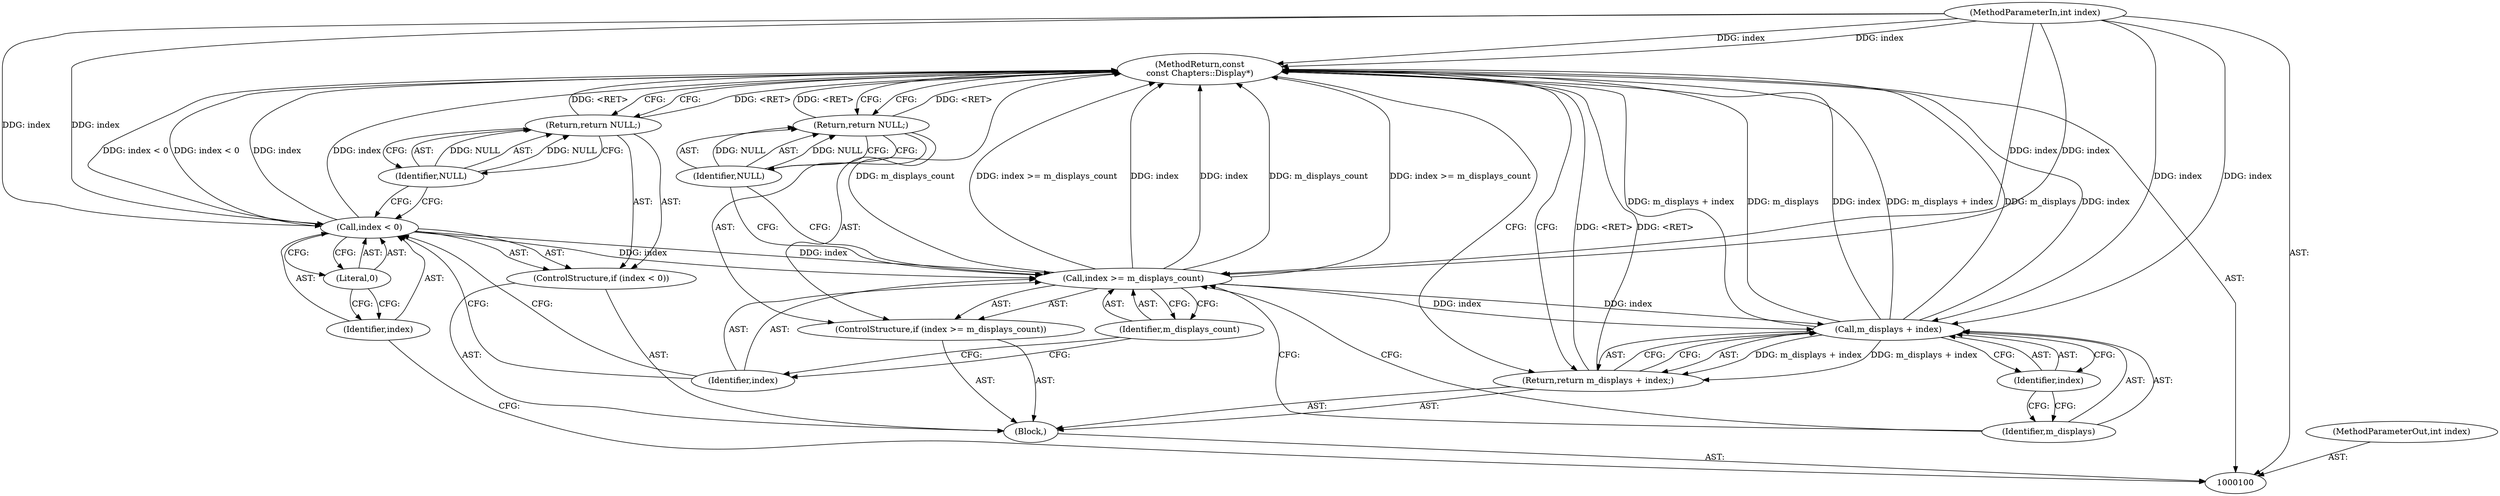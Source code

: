digraph "0_Android_04839626ed859623901ebd3a5fd483982186b59d_43" {
"1000119" [label="(MethodReturn,const\nconst Chapters::Display*)"];
"1000101" [label="(MethodParameterIn,int index)"];
"1000140" [label="(MethodParameterOut,int index)"];
"1000102" [label="(Block,)"];
"1000106" [label="(Literal,0)"];
"1000103" [label="(ControlStructure,if (index < 0))"];
"1000104" [label="(Call,index < 0)"];
"1000105" [label="(Identifier,index)"];
"1000108" [label="(Identifier,NULL)"];
"1000107" [label="(Return,return NULL;)"];
"1000112" [label="(Identifier,m_displays_count)"];
"1000109" [label="(ControlStructure,if (index >= m_displays_count))"];
"1000110" [label="(Call,index >= m_displays_count)"];
"1000111" [label="(Identifier,index)"];
"1000114" [label="(Identifier,NULL)"];
"1000113" [label="(Return,return NULL;)"];
"1000115" [label="(Return,return m_displays + index;)"];
"1000118" [label="(Identifier,index)"];
"1000116" [label="(Call,m_displays + index)"];
"1000117" [label="(Identifier,m_displays)"];
"1000119" -> "1000100"  [label="AST: "];
"1000119" -> "1000107"  [label="CFG: "];
"1000119" -> "1000113"  [label="CFG: "];
"1000119" -> "1000115"  [label="CFG: "];
"1000116" -> "1000119"  [label="DDG: m_displays"];
"1000116" -> "1000119"  [label="DDG: index"];
"1000116" -> "1000119"  [label="DDG: m_displays + index"];
"1000104" -> "1000119"  [label="DDG: index < 0"];
"1000104" -> "1000119"  [label="DDG: index"];
"1000110" -> "1000119"  [label="DDG: m_displays_count"];
"1000110" -> "1000119"  [label="DDG: index >= m_displays_count"];
"1000110" -> "1000119"  [label="DDG: index"];
"1000101" -> "1000119"  [label="DDG: index"];
"1000115" -> "1000119"  [label="DDG: <RET>"];
"1000113" -> "1000119"  [label="DDG: <RET>"];
"1000107" -> "1000119"  [label="DDG: <RET>"];
"1000101" -> "1000100"  [label="AST: "];
"1000101" -> "1000119"  [label="DDG: index"];
"1000101" -> "1000104"  [label="DDG: index"];
"1000101" -> "1000110"  [label="DDG: index"];
"1000101" -> "1000116"  [label="DDG: index"];
"1000140" -> "1000100"  [label="AST: "];
"1000102" -> "1000100"  [label="AST: "];
"1000103" -> "1000102"  [label="AST: "];
"1000109" -> "1000102"  [label="AST: "];
"1000115" -> "1000102"  [label="AST: "];
"1000106" -> "1000104"  [label="AST: "];
"1000106" -> "1000105"  [label="CFG: "];
"1000104" -> "1000106"  [label="CFG: "];
"1000103" -> "1000102"  [label="AST: "];
"1000104" -> "1000103"  [label="AST: "];
"1000107" -> "1000103"  [label="AST: "];
"1000104" -> "1000103"  [label="AST: "];
"1000104" -> "1000106"  [label="CFG: "];
"1000105" -> "1000104"  [label="AST: "];
"1000106" -> "1000104"  [label="AST: "];
"1000108" -> "1000104"  [label="CFG: "];
"1000111" -> "1000104"  [label="CFG: "];
"1000104" -> "1000119"  [label="DDG: index < 0"];
"1000104" -> "1000119"  [label="DDG: index"];
"1000101" -> "1000104"  [label="DDG: index"];
"1000104" -> "1000110"  [label="DDG: index"];
"1000105" -> "1000104"  [label="AST: "];
"1000105" -> "1000100"  [label="CFG: "];
"1000106" -> "1000105"  [label="CFG: "];
"1000108" -> "1000107"  [label="AST: "];
"1000108" -> "1000104"  [label="CFG: "];
"1000107" -> "1000108"  [label="CFG: "];
"1000108" -> "1000107"  [label="DDG: NULL"];
"1000107" -> "1000103"  [label="AST: "];
"1000107" -> "1000108"  [label="CFG: "];
"1000108" -> "1000107"  [label="AST: "];
"1000119" -> "1000107"  [label="CFG: "];
"1000107" -> "1000119"  [label="DDG: <RET>"];
"1000108" -> "1000107"  [label="DDG: NULL"];
"1000112" -> "1000110"  [label="AST: "];
"1000112" -> "1000111"  [label="CFG: "];
"1000110" -> "1000112"  [label="CFG: "];
"1000109" -> "1000102"  [label="AST: "];
"1000110" -> "1000109"  [label="AST: "];
"1000113" -> "1000109"  [label="AST: "];
"1000110" -> "1000109"  [label="AST: "];
"1000110" -> "1000112"  [label="CFG: "];
"1000111" -> "1000110"  [label="AST: "];
"1000112" -> "1000110"  [label="AST: "];
"1000114" -> "1000110"  [label="CFG: "];
"1000117" -> "1000110"  [label="CFG: "];
"1000110" -> "1000119"  [label="DDG: m_displays_count"];
"1000110" -> "1000119"  [label="DDG: index >= m_displays_count"];
"1000110" -> "1000119"  [label="DDG: index"];
"1000104" -> "1000110"  [label="DDG: index"];
"1000101" -> "1000110"  [label="DDG: index"];
"1000110" -> "1000116"  [label="DDG: index"];
"1000111" -> "1000110"  [label="AST: "];
"1000111" -> "1000104"  [label="CFG: "];
"1000112" -> "1000111"  [label="CFG: "];
"1000114" -> "1000113"  [label="AST: "];
"1000114" -> "1000110"  [label="CFG: "];
"1000113" -> "1000114"  [label="CFG: "];
"1000114" -> "1000113"  [label="DDG: NULL"];
"1000113" -> "1000109"  [label="AST: "];
"1000113" -> "1000114"  [label="CFG: "];
"1000114" -> "1000113"  [label="AST: "];
"1000119" -> "1000113"  [label="CFG: "];
"1000113" -> "1000119"  [label="DDG: <RET>"];
"1000114" -> "1000113"  [label="DDG: NULL"];
"1000115" -> "1000102"  [label="AST: "];
"1000115" -> "1000116"  [label="CFG: "];
"1000116" -> "1000115"  [label="AST: "];
"1000119" -> "1000115"  [label="CFG: "];
"1000115" -> "1000119"  [label="DDG: <RET>"];
"1000116" -> "1000115"  [label="DDG: m_displays + index"];
"1000118" -> "1000116"  [label="AST: "];
"1000118" -> "1000117"  [label="CFG: "];
"1000116" -> "1000118"  [label="CFG: "];
"1000116" -> "1000115"  [label="AST: "];
"1000116" -> "1000118"  [label="CFG: "];
"1000117" -> "1000116"  [label="AST: "];
"1000118" -> "1000116"  [label="AST: "];
"1000115" -> "1000116"  [label="CFG: "];
"1000116" -> "1000119"  [label="DDG: m_displays"];
"1000116" -> "1000119"  [label="DDG: index"];
"1000116" -> "1000119"  [label="DDG: m_displays + index"];
"1000116" -> "1000115"  [label="DDG: m_displays + index"];
"1000110" -> "1000116"  [label="DDG: index"];
"1000101" -> "1000116"  [label="DDG: index"];
"1000117" -> "1000116"  [label="AST: "];
"1000117" -> "1000110"  [label="CFG: "];
"1000118" -> "1000117"  [label="CFG: "];
}

